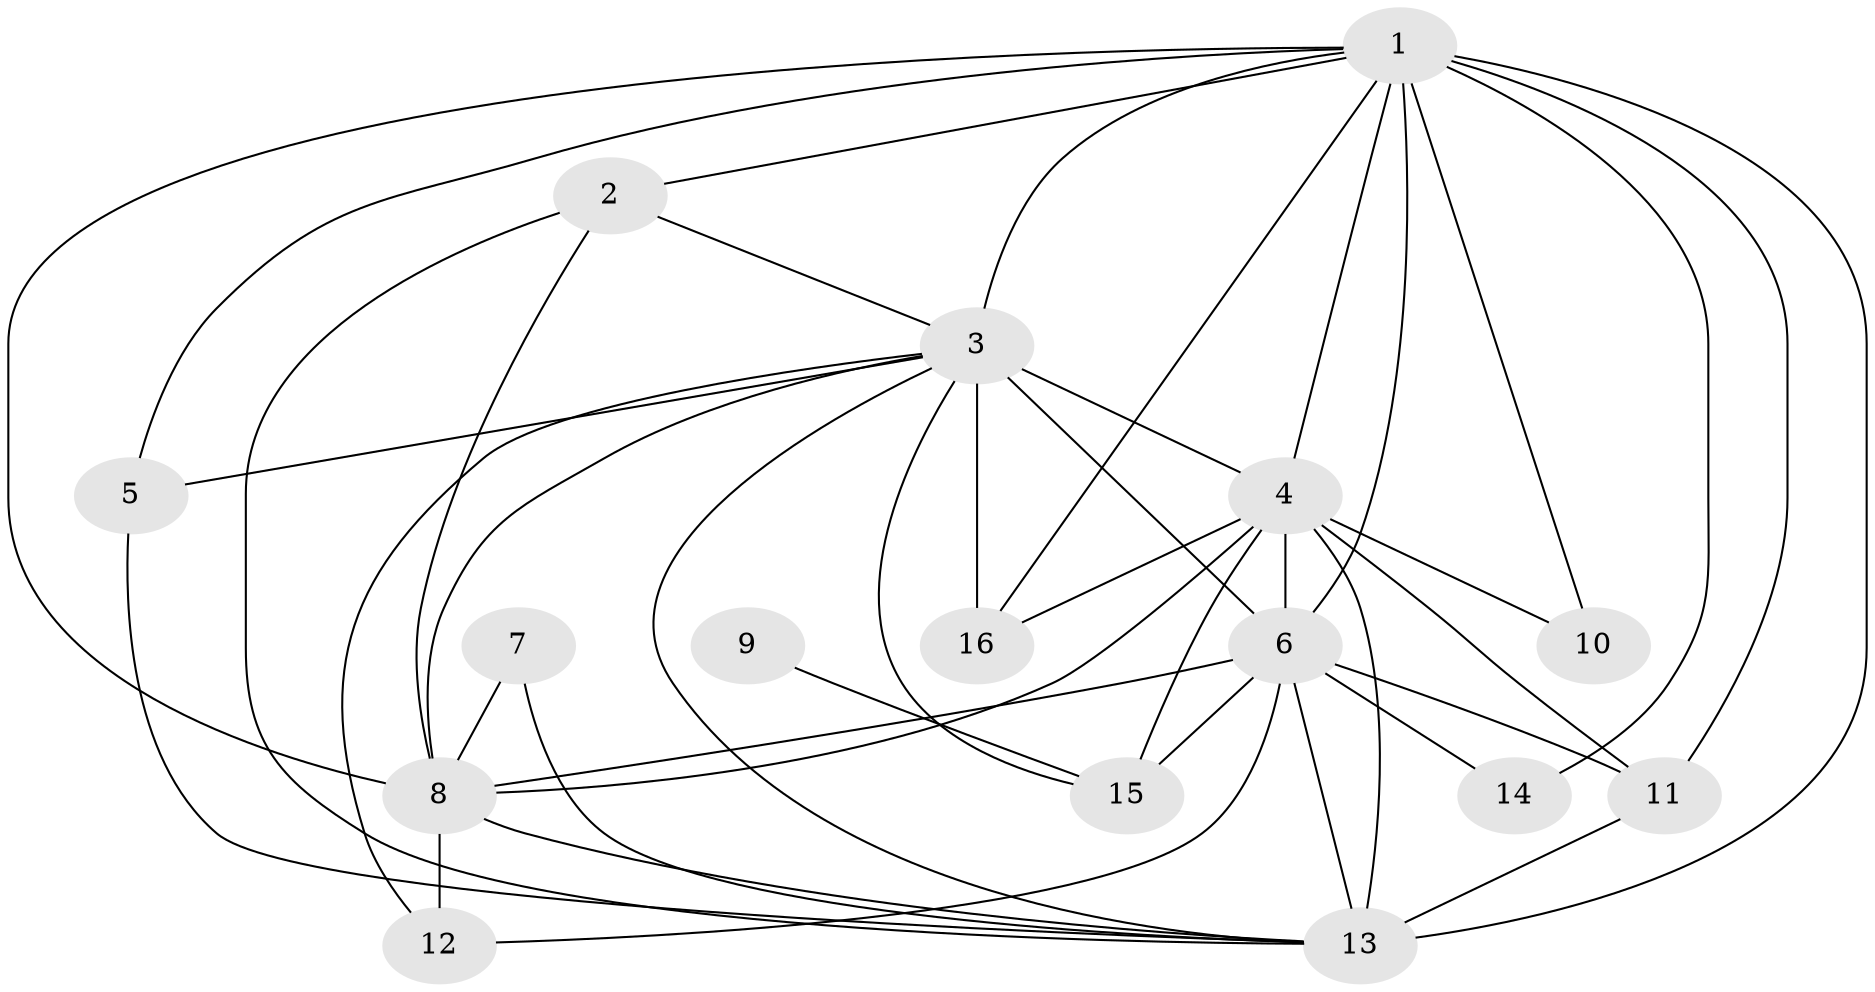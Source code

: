 // original degree distribution, {15: 0.07692307692307693, 16: 0.019230769230769232, 13: 0.038461538461538464, 17: 0.038461538461538464, 20: 0.019230769230769232, 5: 0.019230769230769232, 2: 0.5961538461538461, 3: 0.1346153846153846, 6: 0.019230769230769232, 4: 0.038461538461538464}
// Generated by graph-tools (version 1.1) at 2025/36/03/04/25 23:36:19]
// undirected, 16 vertices, 42 edges
graph export_dot {
  node [color=gray90,style=filled];
  1;
  2;
  3;
  4;
  5;
  6;
  7;
  8;
  9;
  10;
  11;
  12;
  13;
  14;
  15;
  16;
  1 -- 2 [weight=1.0];
  1 -- 3 [weight=3.0];
  1 -- 4 [weight=5.0];
  1 -- 5 [weight=1.0];
  1 -- 6 [weight=5.0];
  1 -- 8 [weight=2.0];
  1 -- 10 [weight=2.0];
  1 -- 11 [weight=1.0];
  1 -- 13 [weight=7.0];
  1 -- 14 [weight=1.0];
  1 -- 16 [weight=1.0];
  2 -- 3 [weight=1.0];
  2 -- 8 [weight=1.0];
  2 -- 13 [weight=1.0];
  3 -- 4 [weight=2.0];
  3 -- 5 [weight=1.0];
  3 -- 6 [weight=2.0];
  3 -- 8 [weight=2.0];
  3 -- 12 [weight=1.0];
  3 -- 13 [weight=2.0];
  3 -- 15 [weight=1.0];
  3 -- 16 [weight=2.0];
  4 -- 6 [weight=6.0];
  4 -- 8 [weight=5.0];
  4 -- 10 [weight=1.0];
  4 -- 11 [weight=1.0];
  4 -- 13 [weight=4.0];
  4 -- 15 [weight=1.0];
  4 -- 16 [weight=1.0];
  5 -- 13 [weight=1.0];
  6 -- 8 [weight=2.0];
  6 -- 11 [weight=1.0];
  6 -- 12 [weight=1.0];
  6 -- 13 [weight=5.0];
  6 -- 14 [weight=2.0];
  6 -- 15 [weight=2.0];
  7 -- 8 [weight=1.0];
  7 -- 13 [weight=2.0];
  8 -- 12 [weight=2.0];
  8 -- 13 [weight=2.0];
  9 -- 15 [weight=1.0];
  11 -- 13 [weight=2.0];
}
